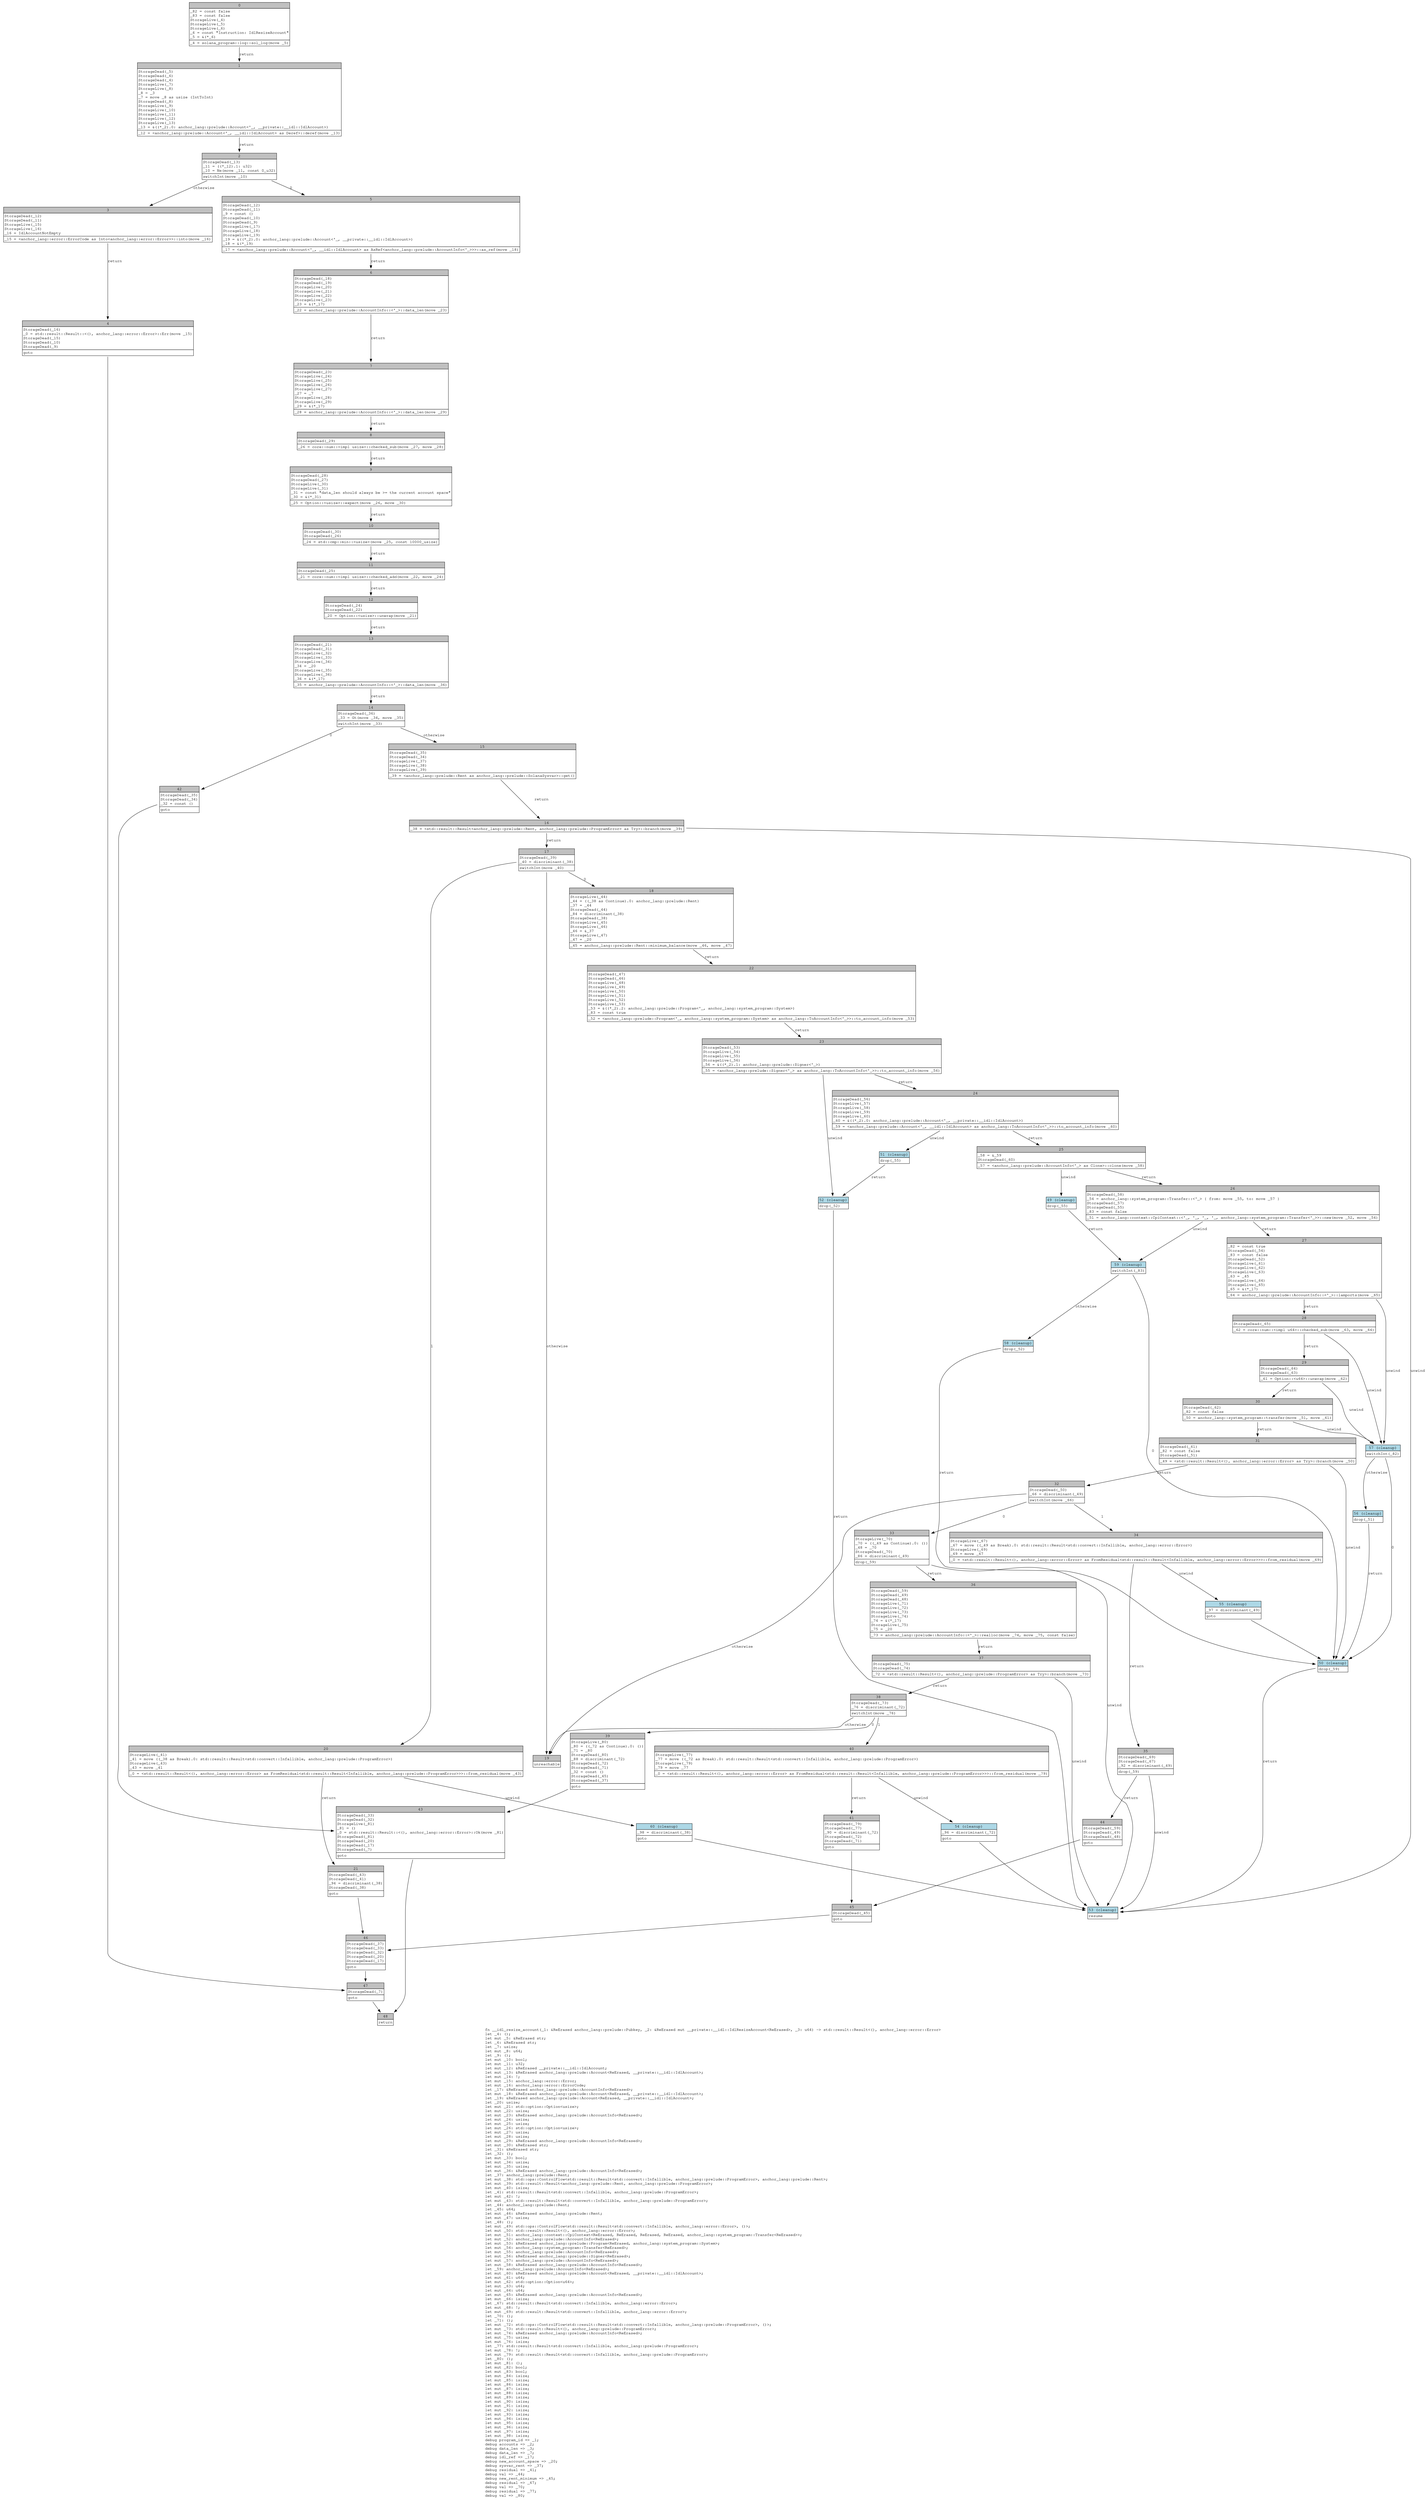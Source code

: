 digraph Mir_0_19127 {
    graph [fontname="Courier, monospace"];
    node [fontname="Courier, monospace"];
    edge [fontname="Courier, monospace"];
    label=<fn __idl_resize_account(_1: &amp;ReErased anchor_lang::prelude::Pubkey, _2: &amp;ReErased mut __private::__idl::IdlResizeAccount&lt;ReErased&gt;, _3: u64) -&gt; std::result::Result&lt;(), anchor_lang::error::Error&gt;<br align="left"/>let _4: ();<br align="left"/>let mut _5: &amp;ReErased str;<br align="left"/>let _6: &amp;ReErased str;<br align="left"/>let _7: usize;<br align="left"/>let mut _8: u64;<br align="left"/>let _9: ();<br align="left"/>let mut _10: bool;<br align="left"/>let mut _11: u32;<br align="left"/>let mut _12: &amp;ReErased __private::__idl::IdlAccount;<br align="left"/>let mut _13: &amp;ReErased anchor_lang::prelude::Account&lt;ReErased, __private::__idl::IdlAccount&gt;;<br align="left"/>let mut _14: !;<br align="left"/>let mut _15: anchor_lang::error::Error;<br align="left"/>let mut _16: anchor_lang::error::ErrorCode;<br align="left"/>let _17: &amp;ReErased anchor_lang::prelude::AccountInfo&lt;ReErased&gt;;<br align="left"/>let mut _18: &amp;ReErased anchor_lang::prelude::Account&lt;ReErased, __private::__idl::IdlAccount&gt;;<br align="left"/>let _19: &amp;ReErased anchor_lang::prelude::Account&lt;ReErased, __private::__idl::IdlAccount&gt;;<br align="left"/>let _20: usize;<br align="left"/>let mut _21: std::option::Option&lt;usize&gt;;<br align="left"/>let mut _22: usize;<br align="left"/>let mut _23: &amp;ReErased anchor_lang::prelude::AccountInfo&lt;ReErased&gt;;<br align="left"/>let mut _24: usize;<br align="left"/>let mut _25: usize;<br align="left"/>let mut _26: std::option::Option&lt;usize&gt;;<br align="left"/>let mut _27: usize;<br align="left"/>let mut _28: usize;<br align="left"/>let mut _29: &amp;ReErased anchor_lang::prelude::AccountInfo&lt;ReErased&gt;;<br align="left"/>let mut _30: &amp;ReErased str;<br align="left"/>let _31: &amp;ReErased str;<br align="left"/>let _32: ();<br align="left"/>let mut _33: bool;<br align="left"/>let mut _34: usize;<br align="left"/>let mut _35: usize;<br align="left"/>let mut _36: &amp;ReErased anchor_lang::prelude::AccountInfo&lt;ReErased&gt;;<br align="left"/>let _37: anchor_lang::prelude::Rent;<br align="left"/>let mut _38: std::ops::ControlFlow&lt;std::result::Result&lt;std::convert::Infallible, anchor_lang::prelude::ProgramError&gt;, anchor_lang::prelude::Rent&gt;;<br align="left"/>let mut _39: std::result::Result&lt;anchor_lang::prelude::Rent, anchor_lang::prelude::ProgramError&gt;;<br align="left"/>let mut _40: isize;<br align="left"/>let _41: std::result::Result&lt;std::convert::Infallible, anchor_lang::prelude::ProgramError&gt;;<br align="left"/>let mut _42: !;<br align="left"/>let mut _43: std::result::Result&lt;std::convert::Infallible, anchor_lang::prelude::ProgramError&gt;;<br align="left"/>let _44: anchor_lang::prelude::Rent;<br align="left"/>let _45: u64;<br align="left"/>let mut _46: &amp;ReErased anchor_lang::prelude::Rent;<br align="left"/>let mut _47: usize;<br align="left"/>let _48: ();<br align="left"/>let mut _49: std::ops::ControlFlow&lt;std::result::Result&lt;std::convert::Infallible, anchor_lang::error::Error&gt;, ()&gt;;<br align="left"/>let mut _50: std::result::Result&lt;(), anchor_lang::error::Error&gt;;<br align="left"/>let mut _51: anchor_lang::context::CpiContext&lt;ReErased, ReErased, ReErased, ReErased, anchor_lang::system_program::Transfer&lt;ReErased&gt;&gt;;<br align="left"/>let mut _52: anchor_lang::prelude::AccountInfo&lt;ReErased&gt;;<br align="left"/>let mut _53: &amp;ReErased anchor_lang::prelude::Program&lt;ReErased, anchor_lang::system_program::System&gt;;<br align="left"/>let mut _54: anchor_lang::system_program::Transfer&lt;ReErased&gt;;<br align="left"/>let mut _55: anchor_lang::prelude::AccountInfo&lt;ReErased&gt;;<br align="left"/>let mut _56: &amp;ReErased anchor_lang::prelude::Signer&lt;ReErased&gt;;<br align="left"/>let mut _57: anchor_lang::prelude::AccountInfo&lt;ReErased&gt;;<br align="left"/>let mut _58: &amp;ReErased anchor_lang::prelude::AccountInfo&lt;ReErased&gt;;<br align="left"/>let _59: anchor_lang::prelude::AccountInfo&lt;ReErased&gt;;<br align="left"/>let mut _60: &amp;ReErased anchor_lang::prelude::Account&lt;ReErased, __private::__idl::IdlAccount&gt;;<br align="left"/>let mut _61: u64;<br align="left"/>let mut _62: std::option::Option&lt;u64&gt;;<br align="left"/>let mut _63: u64;<br align="left"/>let mut _64: u64;<br align="left"/>let mut _65: &amp;ReErased anchor_lang::prelude::AccountInfo&lt;ReErased&gt;;<br align="left"/>let mut _66: isize;<br align="left"/>let _67: std::result::Result&lt;std::convert::Infallible, anchor_lang::error::Error&gt;;<br align="left"/>let mut _68: !;<br align="left"/>let mut _69: std::result::Result&lt;std::convert::Infallible, anchor_lang::error::Error&gt;;<br align="left"/>let _70: ();<br align="left"/>let _71: ();<br align="left"/>let mut _72: std::ops::ControlFlow&lt;std::result::Result&lt;std::convert::Infallible, anchor_lang::prelude::ProgramError&gt;, ()&gt;;<br align="left"/>let mut _73: std::result::Result&lt;(), anchor_lang::prelude::ProgramError&gt;;<br align="left"/>let mut _74: &amp;ReErased anchor_lang::prelude::AccountInfo&lt;ReErased&gt;;<br align="left"/>let mut _75: usize;<br align="left"/>let mut _76: isize;<br align="left"/>let _77: std::result::Result&lt;std::convert::Infallible, anchor_lang::prelude::ProgramError&gt;;<br align="left"/>let mut _78: !;<br align="left"/>let mut _79: std::result::Result&lt;std::convert::Infallible, anchor_lang::prelude::ProgramError&gt;;<br align="left"/>let _80: ();<br align="left"/>let mut _81: ();<br align="left"/>let mut _82: bool;<br align="left"/>let mut _83: bool;<br align="left"/>let mut _84: isize;<br align="left"/>let mut _85: isize;<br align="left"/>let mut _86: isize;<br align="left"/>let mut _87: isize;<br align="left"/>let mut _88: isize;<br align="left"/>let mut _89: isize;<br align="left"/>let mut _90: isize;<br align="left"/>let mut _91: isize;<br align="left"/>let mut _92: isize;<br align="left"/>let mut _93: isize;<br align="left"/>let mut _94: isize;<br align="left"/>let mut _95: isize;<br align="left"/>let mut _96: isize;<br align="left"/>let mut _97: isize;<br align="left"/>let mut _98: isize;<br align="left"/>debug program_id =&gt; _1;<br align="left"/>debug accounts =&gt; _2;<br align="left"/>debug data_len =&gt; _3;<br align="left"/>debug data_len =&gt; _7;<br align="left"/>debug idl_ref =&gt; _17;<br align="left"/>debug new_account_space =&gt; _20;<br align="left"/>debug sysvar_rent =&gt; _37;<br align="left"/>debug residual =&gt; _41;<br align="left"/>debug val =&gt; _44;<br align="left"/>debug new_rent_minimum =&gt; _45;<br align="left"/>debug residual =&gt; _67;<br align="left"/>debug val =&gt; _70;<br align="left"/>debug residual =&gt; _77;<br align="left"/>debug val =&gt; _80;<br align="left"/>>;
    bb0__0_19127 [shape="none", label=<<table border="0" cellborder="1" cellspacing="0"><tr><td bgcolor="gray" align="center" colspan="1">0</td></tr><tr><td align="left" balign="left">_82 = const false<br/>_83 = const false<br/>StorageLive(_4)<br/>StorageLive(_5)<br/>StorageLive(_6)<br/>_6 = const &quot;Instruction: IdlResizeAccount&quot;<br/>_5 = &amp;(*_6)<br/></td></tr><tr><td align="left">_4 = solana_program::log::sol_log(move _5)</td></tr></table>>];
    bb1__0_19127 [shape="none", label=<<table border="0" cellborder="1" cellspacing="0"><tr><td bgcolor="gray" align="center" colspan="1">1</td></tr><tr><td align="left" balign="left">StorageDead(_5)<br/>StorageDead(_6)<br/>StorageDead(_4)<br/>StorageLive(_7)<br/>StorageLive(_8)<br/>_8 = _3<br/>_7 = move _8 as usize (IntToInt)<br/>StorageDead(_8)<br/>StorageLive(_9)<br/>StorageLive(_10)<br/>StorageLive(_11)<br/>StorageLive(_12)<br/>StorageLive(_13)<br/>_13 = &amp;((*_2).0: anchor_lang::prelude::Account&lt;'_, __private::__idl::IdlAccount&gt;)<br/></td></tr><tr><td align="left">_12 = &lt;anchor_lang::prelude::Account&lt;'_, __idl::IdlAccount&gt; as Deref&gt;::deref(move _13)</td></tr></table>>];
    bb2__0_19127 [shape="none", label=<<table border="0" cellborder="1" cellspacing="0"><tr><td bgcolor="gray" align="center" colspan="1">2</td></tr><tr><td align="left" balign="left">StorageDead(_13)<br/>_11 = ((*_12).1: u32)<br/>_10 = Ne(move _11, const 0_u32)<br/></td></tr><tr><td align="left">switchInt(move _10)</td></tr></table>>];
    bb3__0_19127 [shape="none", label=<<table border="0" cellborder="1" cellspacing="0"><tr><td bgcolor="gray" align="center" colspan="1">3</td></tr><tr><td align="left" balign="left">StorageDead(_12)<br/>StorageDead(_11)<br/>StorageLive(_15)<br/>StorageLive(_16)<br/>_16 = IdlAccountNotEmpty<br/></td></tr><tr><td align="left">_15 = &lt;anchor_lang::error::ErrorCode as Into&lt;anchor_lang::error::Error&gt;&gt;::into(move _16)</td></tr></table>>];
    bb4__0_19127 [shape="none", label=<<table border="0" cellborder="1" cellspacing="0"><tr><td bgcolor="gray" align="center" colspan="1">4</td></tr><tr><td align="left" balign="left">StorageDead(_16)<br/>_0 = std::result::Result::&lt;(), anchor_lang::error::Error&gt;::Err(move _15)<br/>StorageDead(_15)<br/>StorageDead(_10)<br/>StorageDead(_9)<br/></td></tr><tr><td align="left">goto</td></tr></table>>];
    bb5__0_19127 [shape="none", label=<<table border="0" cellborder="1" cellspacing="0"><tr><td bgcolor="gray" align="center" colspan="1">5</td></tr><tr><td align="left" balign="left">StorageDead(_12)<br/>StorageDead(_11)<br/>_9 = const ()<br/>StorageDead(_10)<br/>StorageDead(_9)<br/>StorageLive(_17)<br/>StorageLive(_18)<br/>StorageLive(_19)<br/>_19 = &amp;((*_2).0: anchor_lang::prelude::Account&lt;'_, __private::__idl::IdlAccount&gt;)<br/>_18 = &amp;(*_19)<br/></td></tr><tr><td align="left">_17 = &lt;anchor_lang::prelude::Account&lt;'_, __idl::IdlAccount&gt; as AsRef&lt;anchor_lang::prelude::AccountInfo&lt;'_&gt;&gt;&gt;::as_ref(move _18)</td></tr></table>>];
    bb6__0_19127 [shape="none", label=<<table border="0" cellborder="1" cellspacing="0"><tr><td bgcolor="gray" align="center" colspan="1">6</td></tr><tr><td align="left" balign="left">StorageDead(_18)<br/>StorageDead(_19)<br/>StorageLive(_20)<br/>StorageLive(_21)<br/>StorageLive(_22)<br/>StorageLive(_23)<br/>_23 = &amp;(*_17)<br/></td></tr><tr><td align="left">_22 = anchor_lang::prelude::AccountInfo::&lt;'_&gt;::data_len(move _23)</td></tr></table>>];
    bb7__0_19127 [shape="none", label=<<table border="0" cellborder="1" cellspacing="0"><tr><td bgcolor="gray" align="center" colspan="1">7</td></tr><tr><td align="left" balign="left">StorageDead(_23)<br/>StorageLive(_24)<br/>StorageLive(_25)<br/>StorageLive(_26)<br/>StorageLive(_27)<br/>_27 = _7<br/>StorageLive(_28)<br/>StorageLive(_29)<br/>_29 = &amp;(*_17)<br/></td></tr><tr><td align="left">_28 = anchor_lang::prelude::AccountInfo::&lt;'_&gt;::data_len(move _29)</td></tr></table>>];
    bb8__0_19127 [shape="none", label=<<table border="0" cellborder="1" cellspacing="0"><tr><td bgcolor="gray" align="center" colspan="1">8</td></tr><tr><td align="left" balign="left">StorageDead(_29)<br/></td></tr><tr><td align="left">_26 = core::num::&lt;impl usize&gt;::checked_sub(move _27, move _28)</td></tr></table>>];
    bb9__0_19127 [shape="none", label=<<table border="0" cellborder="1" cellspacing="0"><tr><td bgcolor="gray" align="center" colspan="1">9</td></tr><tr><td align="left" balign="left">StorageDead(_28)<br/>StorageDead(_27)<br/>StorageLive(_30)<br/>StorageLive(_31)<br/>_31 = const &quot;data_len should always be &gt;= the current account space&quot;<br/>_30 = &amp;(*_31)<br/></td></tr><tr><td align="left">_25 = Option::&lt;usize&gt;::expect(move _26, move _30)</td></tr></table>>];
    bb10__0_19127 [shape="none", label=<<table border="0" cellborder="1" cellspacing="0"><tr><td bgcolor="gray" align="center" colspan="1">10</td></tr><tr><td align="left" balign="left">StorageDead(_30)<br/>StorageDead(_26)<br/></td></tr><tr><td align="left">_24 = std::cmp::min::&lt;usize&gt;(move _25, const 10000_usize)</td></tr></table>>];
    bb11__0_19127 [shape="none", label=<<table border="0" cellborder="1" cellspacing="0"><tr><td bgcolor="gray" align="center" colspan="1">11</td></tr><tr><td align="left" balign="left">StorageDead(_25)<br/></td></tr><tr><td align="left">_21 = core::num::&lt;impl usize&gt;::checked_add(move _22, move _24)</td></tr></table>>];
    bb12__0_19127 [shape="none", label=<<table border="0" cellborder="1" cellspacing="0"><tr><td bgcolor="gray" align="center" colspan="1">12</td></tr><tr><td align="left" balign="left">StorageDead(_24)<br/>StorageDead(_22)<br/></td></tr><tr><td align="left">_20 = Option::&lt;usize&gt;::unwrap(move _21)</td></tr></table>>];
    bb13__0_19127 [shape="none", label=<<table border="0" cellborder="1" cellspacing="0"><tr><td bgcolor="gray" align="center" colspan="1">13</td></tr><tr><td align="left" balign="left">StorageDead(_21)<br/>StorageDead(_31)<br/>StorageLive(_32)<br/>StorageLive(_33)<br/>StorageLive(_34)<br/>_34 = _20<br/>StorageLive(_35)<br/>StorageLive(_36)<br/>_36 = &amp;(*_17)<br/></td></tr><tr><td align="left">_35 = anchor_lang::prelude::AccountInfo::&lt;'_&gt;::data_len(move _36)</td></tr></table>>];
    bb14__0_19127 [shape="none", label=<<table border="0" cellborder="1" cellspacing="0"><tr><td bgcolor="gray" align="center" colspan="1">14</td></tr><tr><td align="left" balign="left">StorageDead(_36)<br/>_33 = Gt(move _34, move _35)<br/></td></tr><tr><td align="left">switchInt(move _33)</td></tr></table>>];
    bb15__0_19127 [shape="none", label=<<table border="0" cellborder="1" cellspacing="0"><tr><td bgcolor="gray" align="center" colspan="1">15</td></tr><tr><td align="left" balign="left">StorageDead(_35)<br/>StorageDead(_34)<br/>StorageLive(_37)<br/>StorageLive(_38)<br/>StorageLive(_39)<br/></td></tr><tr><td align="left">_39 = &lt;anchor_lang::prelude::Rent as anchor_lang::prelude::SolanaSysvar&gt;::get()</td></tr></table>>];
    bb16__0_19127 [shape="none", label=<<table border="0" cellborder="1" cellspacing="0"><tr><td bgcolor="gray" align="center" colspan="1">16</td></tr><tr><td align="left">_38 = &lt;std::result::Result&lt;anchor_lang::prelude::Rent, anchor_lang::prelude::ProgramError&gt; as Try&gt;::branch(move _39)</td></tr></table>>];
    bb17__0_19127 [shape="none", label=<<table border="0" cellborder="1" cellspacing="0"><tr><td bgcolor="gray" align="center" colspan="1">17</td></tr><tr><td align="left" balign="left">StorageDead(_39)<br/>_40 = discriminant(_38)<br/></td></tr><tr><td align="left">switchInt(move _40)</td></tr></table>>];
    bb18__0_19127 [shape="none", label=<<table border="0" cellborder="1" cellspacing="0"><tr><td bgcolor="gray" align="center" colspan="1">18</td></tr><tr><td align="left" balign="left">StorageLive(_44)<br/>_44 = ((_38 as Continue).0: anchor_lang::prelude::Rent)<br/>_37 = _44<br/>StorageDead(_44)<br/>_84 = discriminant(_38)<br/>StorageDead(_38)<br/>StorageLive(_45)<br/>StorageLive(_46)<br/>_46 = &amp;_37<br/>StorageLive(_47)<br/>_47 = _20<br/></td></tr><tr><td align="left">_45 = anchor_lang::prelude::Rent::minimum_balance(move _46, move _47)</td></tr></table>>];
    bb19__0_19127 [shape="none", label=<<table border="0" cellborder="1" cellspacing="0"><tr><td bgcolor="gray" align="center" colspan="1">19</td></tr><tr><td align="left">unreachable</td></tr></table>>];
    bb20__0_19127 [shape="none", label=<<table border="0" cellborder="1" cellspacing="0"><tr><td bgcolor="gray" align="center" colspan="1">20</td></tr><tr><td align="left" balign="left">StorageLive(_41)<br/>_41 = move ((_38 as Break).0: std::result::Result&lt;std::convert::Infallible, anchor_lang::prelude::ProgramError&gt;)<br/>StorageLive(_43)<br/>_43 = move _41<br/></td></tr><tr><td align="left">_0 = &lt;std::result::Result&lt;(), anchor_lang::error::Error&gt; as FromResidual&lt;std::result::Result&lt;Infallible, anchor_lang::prelude::ProgramError&gt;&gt;&gt;::from_residual(move _43)</td></tr></table>>];
    bb21__0_19127 [shape="none", label=<<table border="0" cellborder="1" cellspacing="0"><tr><td bgcolor="gray" align="center" colspan="1">21</td></tr><tr><td align="left" balign="left">StorageDead(_43)<br/>StorageDead(_41)<br/>_94 = discriminant(_38)<br/>StorageDead(_38)<br/></td></tr><tr><td align="left">goto</td></tr></table>>];
    bb22__0_19127 [shape="none", label=<<table border="0" cellborder="1" cellspacing="0"><tr><td bgcolor="gray" align="center" colspan="1">22</td></tr><tr><td align="left" balign="left">StorageDead(_47)<br/>StorageDead(_46)<br/>StorageLive(_48)<br/>StorageLive(_49)<br/>StorageLive(_50)<br/>StorageLive(_51)<br/>StorageLive(_52)<br/>StorageLive(_53)<br/>_53 = &amp;((*_2).2: anchor_lang::prelude::Program&lt;'_, anchor_lang::system_program::System&gt;)<br/>_83 = const true<br/></td></tr><tr><td align="left">_52 = &lt;anchor_lang::prelude::Program&lt;'_, anchor_lang::system_program::System&gt; as anchor_lang::ToAccountInfo&lt;'_&gt;&gt;::to_account_info(move _53)</td></tr></table>>];
    bb23__0_19127 [shape="none", label=<<table border="0" cellborder="1" cellspacing="0"><tr><td bgcolor="gray" align="center" colspan="1">23</td></tr><tr><td align="left" balign="left">StorageDead(_53)<br/>StorageLive(_54)<br/>StorageLive(_55)<br/>StorageLive(_56)<br/>_56 = &amp;((*_2).1: anchor_lang::prelude::Signer&lt;'_&gt;)<br/></td></tr><tr><td align="left">_55 = &lt;anchor_lang::prelude::Signer&lt;'_&gt; as anchor_lang::ToAccountInfo&lt;'_&gt;&gt;::to_account_info(move _56)</td></tr></table>>];
    bb24__0_19127 [shape="none", label=<<table border="0" cellborder="1" cellspacing="0"><tr><td bgcolor="gray" align="center" colspan="1">24</td></tr><tr><td align="left" balign="left">StorageDead(_56)<br/>StorageLive(_57)<br/>StorageLive(_58)<br/>StorageLive(_59)<br/>StorageLive(_60)<br/>_60 = &amp;((*_2).0: anchor_lang::prelude::Account&lt;'_, __private::__idl::IdlAccount&gt;)<br/></td></tr><tr><td align="left">_59 = &lt;anchor_lang::prelude::Account&lt;'_, __idl::IdlAccount&gt; as anchor_lang::ToAccountInfo&lt;'_&gt;&gt;::to_account_info(move _60)</td></tr></table>>];
    bb25__0_19127 [shape="none", label=<<table border="0" cellborder="1" cellspacing="0"><tr><td bgcolor="gray" align="center" colspan="1">25</td></tr><tr><td align="left" balign="left">_58 = &amp;_59<br/>StorageDead(_60)<br/></td></tr><tr><td align="left">_57 = &lt;anchor_lang::prelude::AccountInfo&lt;'_&gt; as Clone&gt;::clone(move _58)</td></tr></table>>];
    bb26__0_19127 [shape="none", label=<<table border="0" cellborder="1" cellspacing="0"><tr><td bgcolor="gray" align="center" colspan="1">26</td></tr><tr><td align="left" balign="left">StorageDead(_58)<br/>_54 = anchor_lang::system_program::Transfer::&lt;'_&gt; { from: move _55, to: move _57 }<br/>StorageDead(_57)<br/>StorageDead(_55)<br/>_83 = const false<br/></td></tr><tr><td align="left">_51 = anchor_lang::context::CpiContext::&lt;'_, '_, '_, '_, anchor_lang::system_program::Transfer&lt;'_&gt;&gt;::new(move _52, move _54)</td></tr></table>>];
    bb27__0_19127 [shape="none", label=<<table border="0" cellborder="1" cellspacing="0"><tr><td bgcolor="gray" align="center" colspan="1">27</td></tr><tr><td align="left" balign="left">_82 = const true<br/>StorageDead(_54)<br/>_83 = const false<br/>StorageDead(_52)<br/>StorageLive(_61)<br/>StorageLive(_62)<br/>StorageLive(_63)<br/>_63 = _45<br/>StorageLive(_64)<br/>StorageLive(_65)<br/>_65 = &amp;(*_17)<br/></td></tr><tr><td align="left">_64 = anchor_lang::prelude::AccountInfo::&lt;'_&gt;::lamports(move _65)</td></tr></table>>];
    bb28__0_19127 [shape="none", label=<<table border="0" cellborder="1" cellspacing="0"><tr><td bgcolor="gray" align="center" colspan="1">28</td></tr><tr><td align="left" balign="left">StorageDead(_65)<br/></td></tr><tr><td align="left">_62 = core::num::&lt;impl u64&gt;::checked_sub(move _63, move _64)</td></tr></table>>];
    bb29__0_19127 [shape="none", label=<<table border="0" cellborder="1" cellspacing="0"><tr><td bgcolor="gray" align="center" colspan="1">29</td></tr><tr><td align="left" balign="left">StorageDead(_64)<br/>StorageDead(_63)<br/></td></tr><tr><td align="left">_61 = Option::&lt;u64&gt;::unwrap(move _62)</td></tr></table>>];
    bb30__0_19127 [shape="none", label=<<table border="0" cellborder="1" cellspacing="0"><tr><td bgcolor="gray" align="center" colspan="1">30</td></tr><tr><td align="left" balign="left">StorageDead(_62)<br/>_82 = const false<br/></td></tr><tr><td align="left">_50 = anchor_lang::system_program::transfer(move _51, move _61)</td></tr></table>>];
    bb31__0_19127 [shape="none", label=<<table border="0" cellborder="1" cellspacing="0"><tr><td bgcolor="gray" align="center" colspan="1">31</td></tr><tr><td align="left" balign="left">StorageDead(_61)<br/>_82 = const false<br/>StorageDead(_51)<br/></td></tr><tr><td align="left">_49 = &lt;std::result::Result&lt;(), anchor_lang::error::Error&gt; as Try&gt;::branch(move _50)</td></tr></table>>];
    bb32__0_19127 [shape="none", label=<<table border="0" cellborder="1" cellspacing="0"><tr><td bgcolor="gray" align="center" colspan="1">32</td></tr><tr><td align="left" balign="left">StorageDead(_50)<br/>_66 = discriminant(_49)<br/></td></tr><tr><td align="left">switchInt(move _66)</td></tr></table>>];
    bb33__0_19127 [shape="none", label=<<table border="0" cellborder="1" cellspacing="0"><tr><td bgcolor="gray" align="center" colspan="1">33</td></tr><tr><td align="left" balign="left">StorageLive(_70)<br/>_70 = ((_49 as Continue).0: ())<br/>_48 = _70<br/>StorageDead(_70)<br/>_86 = discriminant(_49)<br/></td></tr><tr><td align="left">drop(_59)</td></tr></table>>];
    bb34__0_19127 [shape="none", label=<<table border="0" cellborder="1" cellspacing="0"><tr><td bgcolor="gray" align="center" colspan="1">34</td></tr><tr><td align="left" balign="left">StorageLive(_67)<br/>_67 = move ((_49 as Break).0: std::result::Result&lt;std::convert::Infallible, anchor_lang::error::Error&gt;)<br/>StorageLive(_69)<br/>_69 = move _67<br/></td></tr><tr><td align="left">_0 = &lt;std::result::Result&lt;(), anchor_lang::error::Error&gt; as FromResidual&lt;std::result::Result&lt;Infallible, anchor_lang::error::Error&gt;&gt;&gt;::from_residual(move _69)</td></tr></table>>];
    bb35__0_19127 [shape="none", label=<<table border="0" cellborder="1" cellspacing="0"><tr><td bgcolor="gray" align="center" colspan="1">35</td></tr><tr><td align="left" balign="left">StorageDead(_69)<br/>StorageDead(_67)<br/>_92 = discriminant(_49)<br/></td></tr><tr><td align="left">drop(_59)</td></tr></table>>];
    bb36__0_19127 [shape="none", label=<<table border="0" cellborder="1" cellspacing="0"><tr><td bgcolor="gray" align="center" colspan="1">36</td></tr><tr><td align="left" balign="left">StorageDead(_59)<br/>StorageDead(_49)<br/>StorageDead(_48)<br/>StorageLive(_71)<br/>StorageLive(_72)<br/>StorageLive(_73)<br/>StorageLive(_74)<br/>_74 = &amp;(*_17)<br/>StorageLive(_75)<br/>_75 = _20<br/></td></tr><tr><td align="left">_73 = anchor_lang::prelude::AccountInfo::&lt;'_&gt;::realloc(move _74, move _75, const false)</td></tr></table>>];
    bb37__0_19127 [shape="none", label=<<table border="0" cellborder="1" cellspacing="0"><tr><td bgcolor="gray" align="center" colspan="1">37</td></tr><tr><td align="left" balign="left">StorageDead(_75)<br/>StorageDead(_74)<br/></td></tr><tr><td align="left">_72 = &lt;std::result::Result&lt;(), anchor_lang::prelude::ProgramError&gt; as Try&gt;::branch(move _73)</td></tr></table>>];
    bb38__0_19127 [shape="none", label=<<table border="0" cellborder="1" cellspacing="0"><tr><td bgcolor="gray" align="center" colspan="1">38</td></tr><tr><td align="left" balign="left">StorageDead(_73)<br/>_76 = discriminant(_72)<br/></td></tr><tr><td align="left">switchInt(move _76)</td></tr></table>>];
    bb39__0_19127 [shape="none", label=<<table border="0" cellborder="1" cellspacing="0"><tr><td bgcolor="gray" align="center" colspan="1">39</td></tr><tr><td align="left" balign="left">StorageLive(_80)<br/>_80 = ((_72 as Continue).0: ())<br/>_71 = _80<br/>StorageDead(_80)<br/>_88 = discriminant(_72)<br/>StorageDead(_72)<br/>StorageDead(_71)<br/>_32 = const ()<br/>StorageDead(_45)<br/>StorageDead(_37)<br/></td></tr><tr><td align="left">goto</td></tr></table>>];
    bb40__0_19127 [shape="none", label=<<table border="0" cellborder="1" cellspacing="0"><tr><td bgcolor="gray" align="center" colspan="1">40</td></tr><tr><td align="left" balign="left">StorageLive(_77)<br/>_77 = move ((_72 as Break).0: std::result::Result&lt;std::convert::Infallible, anchor_lang::prelude::ProgramError&gt;)<br/>StorageLive(_79)<br/>_79 = move _77<br/></td></tr><tr><td align="left">_0 = &lt;std::result::Result&lt;(), anchor_lang::error::Error&gt; as FromResidual&lt;std::result::Result&lt;Infallible, anchor_lang::prelude::ProgramError&gt;&gt;&gt;::from_residual(move _79)</td></tr></table>>];
    bb41__0_19127 [shape="none", label=<<table border="0" cellborder="1" cellspacing="0"><tr><td bgcolor="gray" align="center" colspan="1">41</td></tr><tr><td align="left" balign="left">StorageDead(_79)<br/>StorageDead(_77)<br/>_90 = discriminant(_72)<br/>StorageDead(_72)<br/>StorageDead(_71)<br/></td></tr><tr><td align="left">goto</td></tr></table>>];
    bb42__0_19127 [shape="none", label=<<table border="0" cellborder="1" cellspacing="0"><tr><td bgcolor="gray" align="center" colspan="1">42</td></tr><tr><td align="left" balign="left">StorageDead(_35)<br/>StorageDead(_34)<br/>_32 = const ()<br/></td></tr><tr><td align="left">goto</td></tr></table>>];
    bb43__0_19127 [shape="none", label=<<table border="0" cellborder="1" cellspacing="0"><tr><td bgcolor="gray" align="center" colspan="1">43</td></tr><tr><td align="left" balign="left">StorageDead(_33)<br/>StorageDead(_32)<br/>StorageLive(_81)<br/>_81 = ()<br/>_0 = std::result::Result::&lt;(), anchor_lang::error::Error&gt;::Ok(move _81)<br/>StorageDead(_81)<br/>StorageDead(_20)<br/>StorageDead(_17)<br/>StorageDead(_7)<br/></td></tr><tr><td align="left">goto</td></tr></table>>];
    bb44__0_19127 [shape="none", label=<<table border="0" cellborder="1" cellspacing="0"><tr><td bgcolor="gray" align="center" colspan="1">44</td></tr><tr><td align="left" balign="left">StorageDead(_59)<br/>StorageDead(_49)<br/>StorageDead(_48)<br/></td></tr><tr><td align="left">goto</td></tr></table>>];
    bb45__0_19127 [shape="none", label=<<table border="0" cellborder="1" cellspacing="0"><tr><td bgcolor="gray" align="center" colspan="1">45</td></tr><tr><td align="left" balign="left">StorageDead(_45)<br/></td></tr><tr><td align="left">goto</td></tr></table>>];
    bb46__0_19127 [shape="none", label=<<table border="0" cellborder="1" cellspacing="0"><tr><td bgcolor="gray" align="center" colspan="1">46</td></tr><tr><td align="left" balign="left">StorageDead(_37)<br/>StorageDead(_33)<br/>StorageDead(_32)<br/>StorageDead(_20)<br/>StorageDead(_17)<br/></td></tr><tr><td align="left">goto</td></tr></table>>];
    bb47__0_19127 [shape="none", label=<<table border="0" cellborder="1" cellspacing="0"><tr><td bgcolor="gray" align="center" colspan="1">47</td></tr><tr><td align="left" balign="left">StorageDead(_7)<br/></td></tr><tr><td align="left">goto</td></tr></table>>];
    bb48__0_19127 [shape="none", label=<<table border="0" cellborder="1" cellspacing="0"><tr><td bgcolor="gray" align="center" colspan="1">48</td></tr><tr><td align="left">return</td></tr></table>>];
    bb49__0_19127 [shape="none", label=<<table border="0" cellborder="1" cellspacing="0"><tr><td bgcolor="lightblue" align="center" colspan="1">49 (cleanup)</td></tr><tr><td align="left">drop(_55)</td></tr></table>>];
    bb50__0_19127 [shape="none", label=<<table border="0" cellborder="1" cellspacing="0"><tr><td bgcolor="lightblue" align="center" colspan="1">50 (cleanup)</td></tr><tr><td align="left">drop(_59)</td></tr></table>>];
    bb51__0_19127 [shape="none", label=<<table border="0" cellborder="1" cellspacing="0"><tr><td bgcolor="lightblue" align="center" colspan="1">51 (cleanup)</td></tr><tr><td align="left">drop(_55)</td></tr></table>>];
    bb52__0_19127 [shape="none", label=<<table border="0" cellborder="1" cellspacing="0"><tr><td bgcolor="lightblue" align="center" colspan="1">52 (cleanup)</td></tr><tr><td align="left">drop(_52)</td></tr></table>>];
    bb53__0_19127 [shape="none", label=<<table border="0" cellborder="1" cellspacing="0"><tr><td bgcolor="lightblue" align="center" colspan="1">53 (cleanup)</td></tr><tr><td align="left">resume</td></tr></table>>];
    bb54__0_19127 [shape="none", label=<<table border="0" cellborder="1" cellspacing="0"><tr><td bgcolor="lightblue" align="center" colspan="1">54 (cleanup)</td></tr><tr><td align="left" balign="left">_96 = discriminant(_72)<br/></td></tr><tr><td align="left">goto</td></tr></table>>];
    bb55__0_19127 [shape="none", label=<<table border="0" cellborder="1" cellspacing="0"><tr><td bgcolor="lightblue" align="center" colspan="1">55 (cleanup)</td></tr><tr><td align="left" balign="left">_97 = discriminant(_49)<br/></td></tr><tr><td align="left">goto</td></tr></table>>];
    bb56__0_19127 [shape="none", label=<<table border="0" cellborder="1" cellspacing="0"><tr><td bgcolor="lightblue" align="center" colspan="1">56 (cleanup)</td></tr><tr><td align="left">drop(_51)</td></tr></table>>];
    bb57__0_19127 [shape="none", label=<<table border="0" cellborder="1" cellspacing="0"><tr><td bgcolor="lightblue" align="center" colspan="1">57 (cleanup)</td></tr><tr><td align="left">switchInt(_82)</td></tr></table>>];
    bb58__0_19127 [shape="none", label=<<table border="0" cellborder="1" cellspacing="0"><tr><td bgcolor="lightblue" align="center" colspan="1">58 (cleanup)</td></tr><tr><td align="left">drop(_52)</td></tr></table>>];
    bb59__0_19127 [shape="none", label=<<table border="0" cellborder="1" cellspacing="0"><tr><td bgcolor="lightblue" align="center" colspan="1">59 (cleanup)</td></tr><tr><td align="left">switchInt(_83)</td></tr></table>>];
    bb60__0_19127 [shape="none", label=<<table border="0" cellborder="1" cellspacing="0"><tr><td bgcolor="lightblue" align="center" colspan="1">60 (cleanup)</td></tr><tr><td align="left" balign="left">_98 = discriminant(_38)<br/></td></tr><tr><td align="left">goto</td></tr></table>>];
    bb0__0_19127 -> bb1__0_19127 [label="return"];
    bb1__0_19127 -> bb2__0_19127 [label="return"];
    bb2__0_19127 -> bb5__0_19127 [label="0"];
    bb2__0_19127 -> bb3__0_19127 [label="otherwise"];
    bb3__0_19127 -> bb4__0_19127 [label="return"];
    bb4__0_19127 -> bb47__0_19127 [label=""];
    bb5__0_19127 -> bb6__0_19127 [label="return"];
    bb6__0_19127 -> bb7__0_19127 [label="return"];
    bb7__0_19127 -> bb8__0_19127 [label="return"];
    bb8__0_19127 -> bb9__0_19127 [label="return"];
    bb9__0_19127 -> bb10__0_19127 [label="return"];
    bb10__0_19127 -> bb11__0_19127 [label="return"];
    bb11__0_19127 -> bb12__0_19127 [label="return"];
    bb12__0_19127 -> bb13__0_19127 [label="return"];
    bb13__0_19127 -> bb14__0_19127 [label="return"];
    bb14__0_19127 -> bb42__0_19127 [label="0"];
    bb14__0_19127 -> bb15__0_19127 [label="otherwise"];
    bb15__0_19127 -> bb16__0_19127 [label="return"];
    bb16__0_19127 -> bb17__0_19127 [label="return"];
    bb16__0_19127 -> bb53__0_19127 [label="unwind"];
    bb17__0_19127 -> bb18__0_19127 [label="0"];
    bb17__0_19127 -> bb20__0_19127 [label="1"];
    bb17__0_19127 -> bb19__0_19127 [label="otherwise"];
    bb18__0_19127 -> bb22__0_19127 [label="return"];
    bb20__0_19127 -> bb21__0_19127 [label="return"];
    bb20__0_19127 -> bb60__0_19127 [label="unwind"];
    bb21__0_19127 -> bb46__0_19127 [label=""];
    bb22__0_19127 -> bb23__0_19127 [label="return"];
    bb23__0_19127 -> bb24__0_19127 [label="return"];
    bb23__0_19127 -> bb52__0_19127 [label="unwind"];
    bb24__0_19127 -> bb25__0_19127 [label="return"];
    bb24__0_19127 -> bb51__0_19127 [label="unwind"];
    bb25__0_19127 -> bb26__0_19127 [label="return"];
    bb25__0_19127 -> bb49__0_19127 [label="unwind"];
    bb26__0_19127 -> bb27__0_19127 [label="return"];
    bb26__0_19127 -> bb59__0_19127 [label="unwind"];
    bb27__0_19127 -> bb28__0_19127 [label="return"];
    bb27__0_19127 -> bb57__0_19127 [label="unwind"];
    bb28__0_19127 -> bb29__0_19127 [label="return"];
    bb28__0_19127 -> bb57__0_19127 [label="unwind"];
    bb29__0_19127 -> bb30__0_19127 [label="return"];
    bb29__0_19127 -> bb57__0_19127 [label="unwind"];
    bb30__0_19127 -> bb31__0_19127 [label="return"];
    bb30__0_19127 -> bb57__0_19127 [label="unwind"];
    bb31__0_19127 -> bb32__0_19127 [label="return"];
    bb31__0_19127 -> bb50__0_19127 [label="unwind"];
    bb32__0_19127 -> bb33__0_19127 [label="0"];
    bb32__0_19127 -> bb34__0_19127 [label="1"];
    bb32__0_19127 -> bb19__0_19127 [label="otherwise"];
    bb33__0_19127 -> bb36__0_19127 [label="return"];
    bb33__0_19127 -> bb53__0_19127 [label="unwind"];
    bb34__0_19127 -> bb35__0_19127 [label="return"];
    bb34__0_19127 -> bb55__0_19127 [label="unwind"];
    bb35__0_19127 -> bb44__0_19127 [label="return"];
    bb35__0_19127 -> bb53__0_19127 [label="unwind"];
    bb36__0_19127 -> bb37__0_19127 [label="return"];
    bb37__0_19127 -> bb38__0_19127 [label="return"];
    bb37__0_19127 -> bb53__0_19127 [label="unwind"];
    bb38__0_19127 -> bb39__0_19127 [label="0"];
    bb38__0_19127 -> bb40__0_19127 [label="1"];
    bb38__0_19127 -> bb19__0_19127 [label="otherwise"];
    bb39__0_19127 -> bb43__0_19127 [label=""];
    bb40__0_19127 -> bb41__0_19127 [label="return"];
    bb40__0_19127 -> bb54__0_19127 [label="unwind"];
    bb41__0_19127 -> bb45__0_19127 [label=""];
    bb42__0_19127 -> bb43__0_19127 [label=""];
    bb43__0_19127 -> bb48__0_19127 [label=""];
    bb44__0_19127 -> bb45__0_19127 [label=""];
    bb45__0_19127 -> bb46__0_19127 [label=""];
    bb46__0_19127 -> bb47__0_19127 [label=""];
    bb47__0_19127 -> bb48__0_19127 [label=""];
    bb49__0_19127 -> bb59__0_19127 [label="return"];
    bb50__0_19127 -> bb53__0_19127 [label="return"];
    bb51__0_19127 -> bb52__0_19127 [label="return"];
    bb52__0_19127 -> bb53__0_19127 [label="return"];
    bb54__0_19127 -> bb53__0_19127 [label=""];
    bb55__0_19127 -> bb50__0_19127 [label=""];
    bb56__0_19127 -> bb50__0_19127 [label="return"];
    bb57__0_19127 -> bb50__0_19127 [label="0"];
    bb57__0_19127 -> bb56__0_19127 [label="otherwise"];
    bb58__0_19127 -> bb50__0_19127 [label="return"];
    bb59__0_19127 -> bb50__0_19127 [label="0"];
    bb59__0_19127 -> bb58__0_19127 [label="otherwise"];
    bb60__0_19127 -> bb53__0_19127 [label=""];
}
